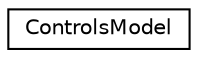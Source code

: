 digraph "Graphical Class Hierarchy"
{
 // INTERACTIVE_SVG=YES
 // LATEX_PDF_SIZE
  edge [fontname="Helvetica",fontsize="10",labelfontname="Helvetica",labelfontsize="10"];
  node [fontname="Helvetica",fontsize="10",shape=record];
  rankdir="LR";
  Node0 [label="ControlsModel",height=0.2,width=0.4,color="black", fillcolor="white", style="filled",URL="$class_controls_model.html",tooltip=" "];
}
